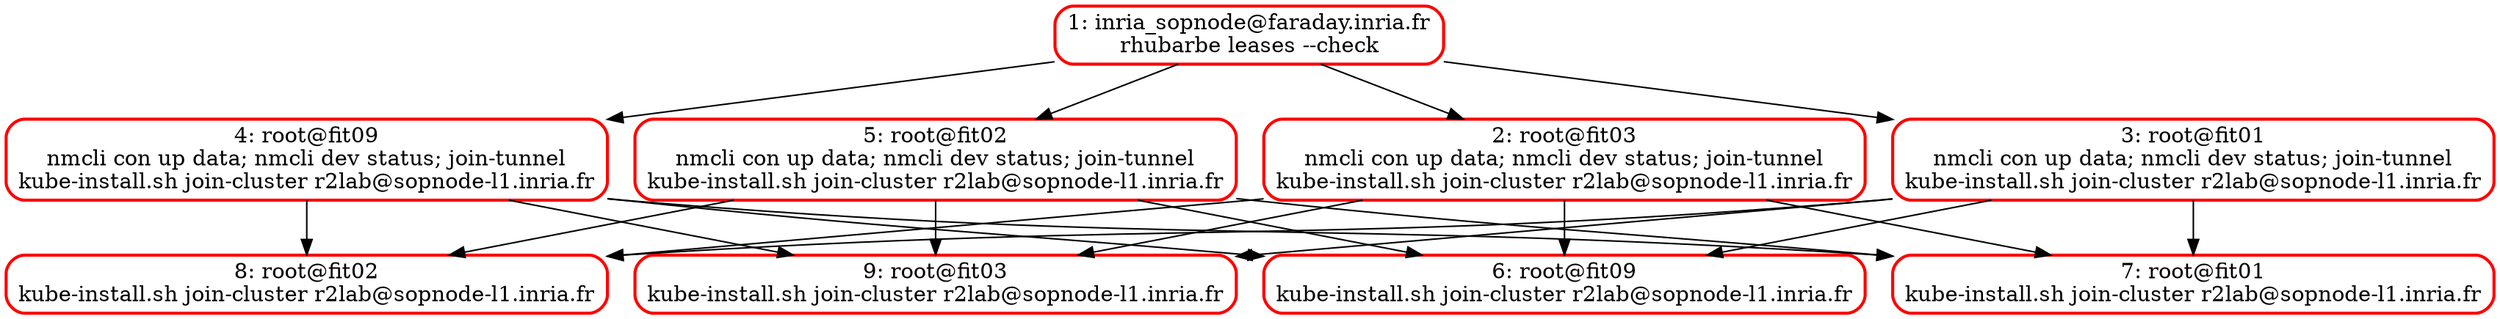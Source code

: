 digraph asynciojobs{
compound=true;
graph [];
1 [style="rounded",label="1: inria_sopnode@faraday.inria.fr
rhubarbe leases --check",shape="box",color="red",penwidth="2"]
2 [style="rounded",label="2: root@fit03
nmcli con up data; nmcli dev status; join-tunnel
kube-install.sh join-cluster r2lab@sopnode-l1.inria.fr",shape="box",color="red",penwidth="2"]
1 -> 2;
3 [style="rounded",label="3: root@fit01
nmcli con up data; nmcli dev status; join-tunnel
kube-install.sh join-cluster r2lab@sopnode-l1.inria.fr",shape="box",color="red",penwidth="2"]
1 -> 3;
4 [style="rounded",label="4: root@fit09
nmcli con up data; nmcli dev status; join-tunnel
kube-install.sh join-cluster r2lab@sopnode-l1.inria.fr",shape="box",color="red",penwidth="2"]
1 -> 4;
5 [style="rounded",label="5: root@fit02
nmcli con up data; nmcli dev status; join-tunnel
kube-install.sh join-cluster r2lab@sopnode-l1.inria.fr",shape="box",color="red",penwidth="2"]
1 -> 5;
6 [style="rounded",label="6: root@fit09
kube-install.sh join-cluster r2lab@sopnode-l1.inria.fr",shape="box",color="red",penwidth="2"]
3 -> 6;
4 -> 6;
2 -> 6;
5 -> 6;
7 [style="rounded",label="7: root@fit01
kube-install.sh join-cluster r2lab@sopnode-l1.inria.fr",shape="box",color="red",penwidth="2"]
3 -> 7;
4 -> 7;
2 -> 7;
5 -> 7;
8 [style="rounded",label="8: root@fit02
kube-install.sh join-cluster r2lab@sopnode-l1.inria.fr",shape="box",color="red",penwidth="2"]
3 -> 8;
4 -> 8;
2 -> 8;
5 -> 8;
9 [style="rounded",label="9: root@fit03
kube-install.sh join-cluster r2lab@sopnode-l1.inria.fr",shape="box",color="red",penwidth="2"]
3 -> 9;
4 -> 9;
2 -> 9;
5 -> 9;
}
